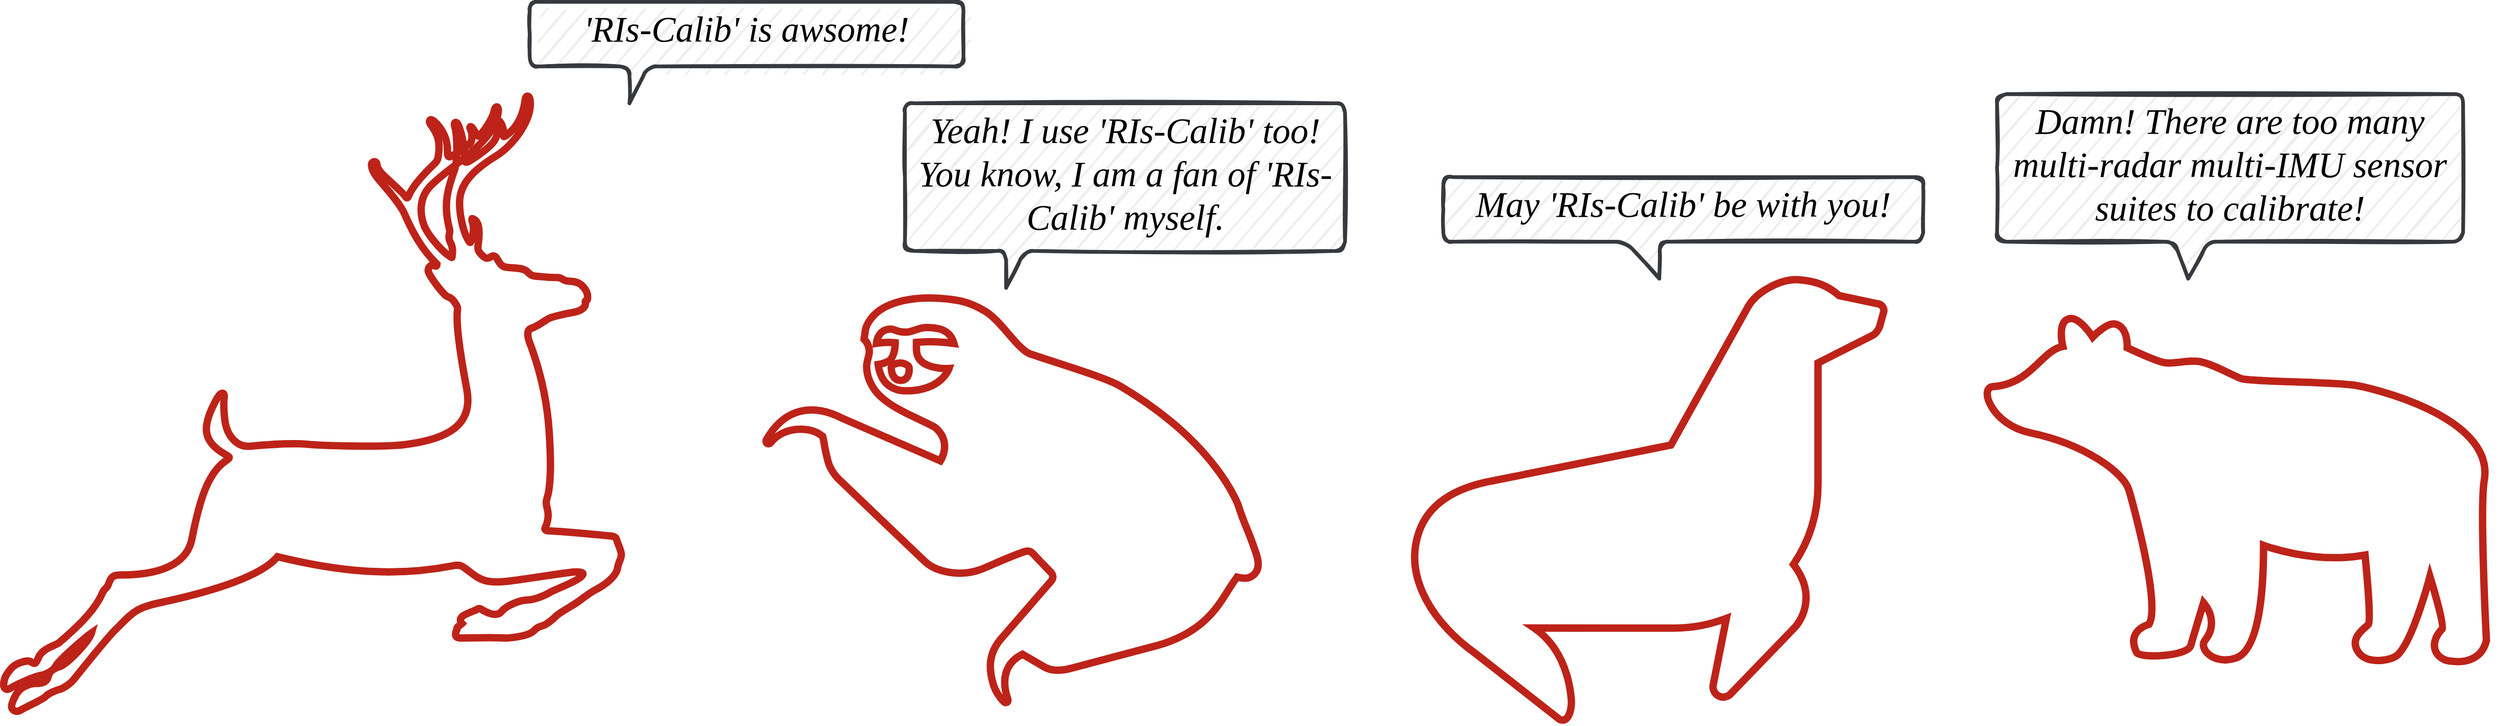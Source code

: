 <mxfile version="20.6.2" type="device"><diagram id="1Ez7MFiYfwrPIiQ3obtH" name="Page-1"><mxGraphModel dx="4287" dy="68" grid="1" gridSize="10" guides="1" tooltips="1" connect="1" arrows="1" fold="1" page="1" pageScale="1" pageWidth="850" pageHeight="1100" math="1" shadow="0"><root><mxCell id="0"/><mxCell id="1" parent="0"/><mxCell id="QlLQYM-J4aJzSW4KMVKX-1" value="" style="shape=mxgraph.signs.animals.deer_2;html=1;pointerEvents=1;verticalLabelPosition=bottom;verticalAlign=top;align=center;strokeWidth=8;rounded=0;shadow=0;fontColor=default;fillColor=default;fontSize=100;fontFamily=Concert One;strokeColor=#BD2319;fontSource=https%3A%2F%2Ffonts.googleapis.com%2Fcss%3Ffamily%3DConcert%2BOne;" vertex="1" parent="1"><mxGeometry x="-800" y="2630" width="670" height="670" as="geometry"/></mxCell><mxCell id="QlLQYM-J4aJzSW4KMVKX-3" value="" style="shape=mxgraph.signs.animals.sloth;html=1;pointerEvents=1;verticalLabelPosition=bottom;verticalAlign=top;align=center;strokeWidth=8;fontFamily=Concert One;fontSource=https%3A%2F%2Ffonts.googleapis.com%2Fcss%3Ffamily%3DConcert%2BOne;fontSize=100;rounded=0;fillColor=default;strokeColor=#BD2319;" vertex="1" parent="1"><mxGeometry x="25.79" y="2850" width="537.78" height="440" as="geometry"/></mxCell><mxCell id="QlLQYM-J4aJzSW4KMVKX-4" value="" style="shape=mxgraph.signs.animals.seal;html=1;pointerEvents=1;verticalLabelPosition=bottom;verticalAlign=top;align=center;strokeWidth=8;fontFamily=Concert One;fontSource=https%3A%2F%2Ffonts.googleapis.com%2Fcss%3Ffamily%3DConcert%2BOne;fontSize=100;rounded=0;fillColor=default;strokeColor=#BD2319;" vertex="1" parent="1"><mxGeometry x="715.88" y="2830" width="521.74" height="480" as="geometry"/></mxCell><mxCell id="QlLQYM-J4aJzSW4KMVKX-5" value="'RIs-Calib' is awsome!" style="shape=callout;whiteSpace=wrap;html=1;perimeter=calloutPerimeter;strokeWidth=4;fontFamily=Times New Roman;fontSize=39;rounded=1;shadow=0;size=40;position=0.23;position2=0.23;verticalAlign=top;fillColor=#eeeeee;strokeColor=#36393d;sketch=1;fontStyle=2" vertex="1" parent="1"><mxGeometry x="-230" y="2530" width="470" height="110" as="geometry"/></mxCell><mxCell id="QlLQYM-J4aJzSW4KMVKX-6" value="Yeah! I use 'RIs-Calib' too! You know, I am a fan of 'RIs-Calib' myself." style="shape=callout;whiteSpace=wrap;html=1;perimeter=calloutPerimeter;strokeWidth=4;fontFamily=Times New Roman;fontSize=39;rounded=1;shadow=0;size=40;position=0.23;position2=0.23;verticalAlign=top;fillColor=#eeeeee;strokeColor=#36393d;sketch=1;fontStyle=2" vertex="1" parent="1"><mxGeometry x="176.56" y="2640" width="476.89" height="200" as="geometry"/></mxCell><mxCell id="QlLQYM-J4aJzSW4KMVKX-7" value="May 'RIs-Calib' be with you!" style="shape=callout;whiteSpace=wrap;html=1;perimeter=calloutPerimeter;strokeWidth=4;fontFamily=Times New Roman;fontSize=39;rounded=1;shadow=0;size=40;position=0.38;position2=0.45;base=37;verticalAlign=top;fillColor=#eeeeee;strokeColor=#36393d;sketch=1;fontStyle=2" vertex="1" parent="1"><mxGeometry x="760" y="2720" width="520" height="110" as="geometry"/></mxCell><mxCell id="QlLQYM-J4aJzSW4KMVKX-8" value="Damn! There are too many multi-radar multi-IMU sensor suites to calibrate!" style="shape=callout;whiteSpace=wrap;html=1;perimeter=calloutPerimeter;strokeWidth=4;fontFamily=Times New Roman;fontSize=39;rounded=1;shadow=0;size=40;position=0.38;position2=0.41;base=37;verticalAlign=top;fillColor=#eeeeee;strokeColor=#36393d;sketch=1;fontStyle=2" vertex="1" parent="1"><mxGeometry x="1360" y="2630" width="505" height="200" as="geometry"/></mxCell><mxCell id="QlLQYM-J4aJzSW4KMVKX-10" value="" style="shape=mxgraph.signs.animals.bear_2;html=1;pointerEvents=1;fillColor=default;strokeColor=#BD2319;verticalLabelPosition=bottom;verticalAlign=top;align=center;rounded=0;shadow=0;sketch=0;strokeWidth=8;fontSize=100;fontColor=default;fontFamily=Concert One;fontSource=https%3A%2F%2Ffonts.googleapis.com%2Fcss%3Ffamily%3DConcert%2BOne;" vertex="1" parent="1"><mxGeometry x="1340" y="2870" width="560" height="380" as="geometry"/></mxCell></root></mxGraphModel></diagram></mxfile>